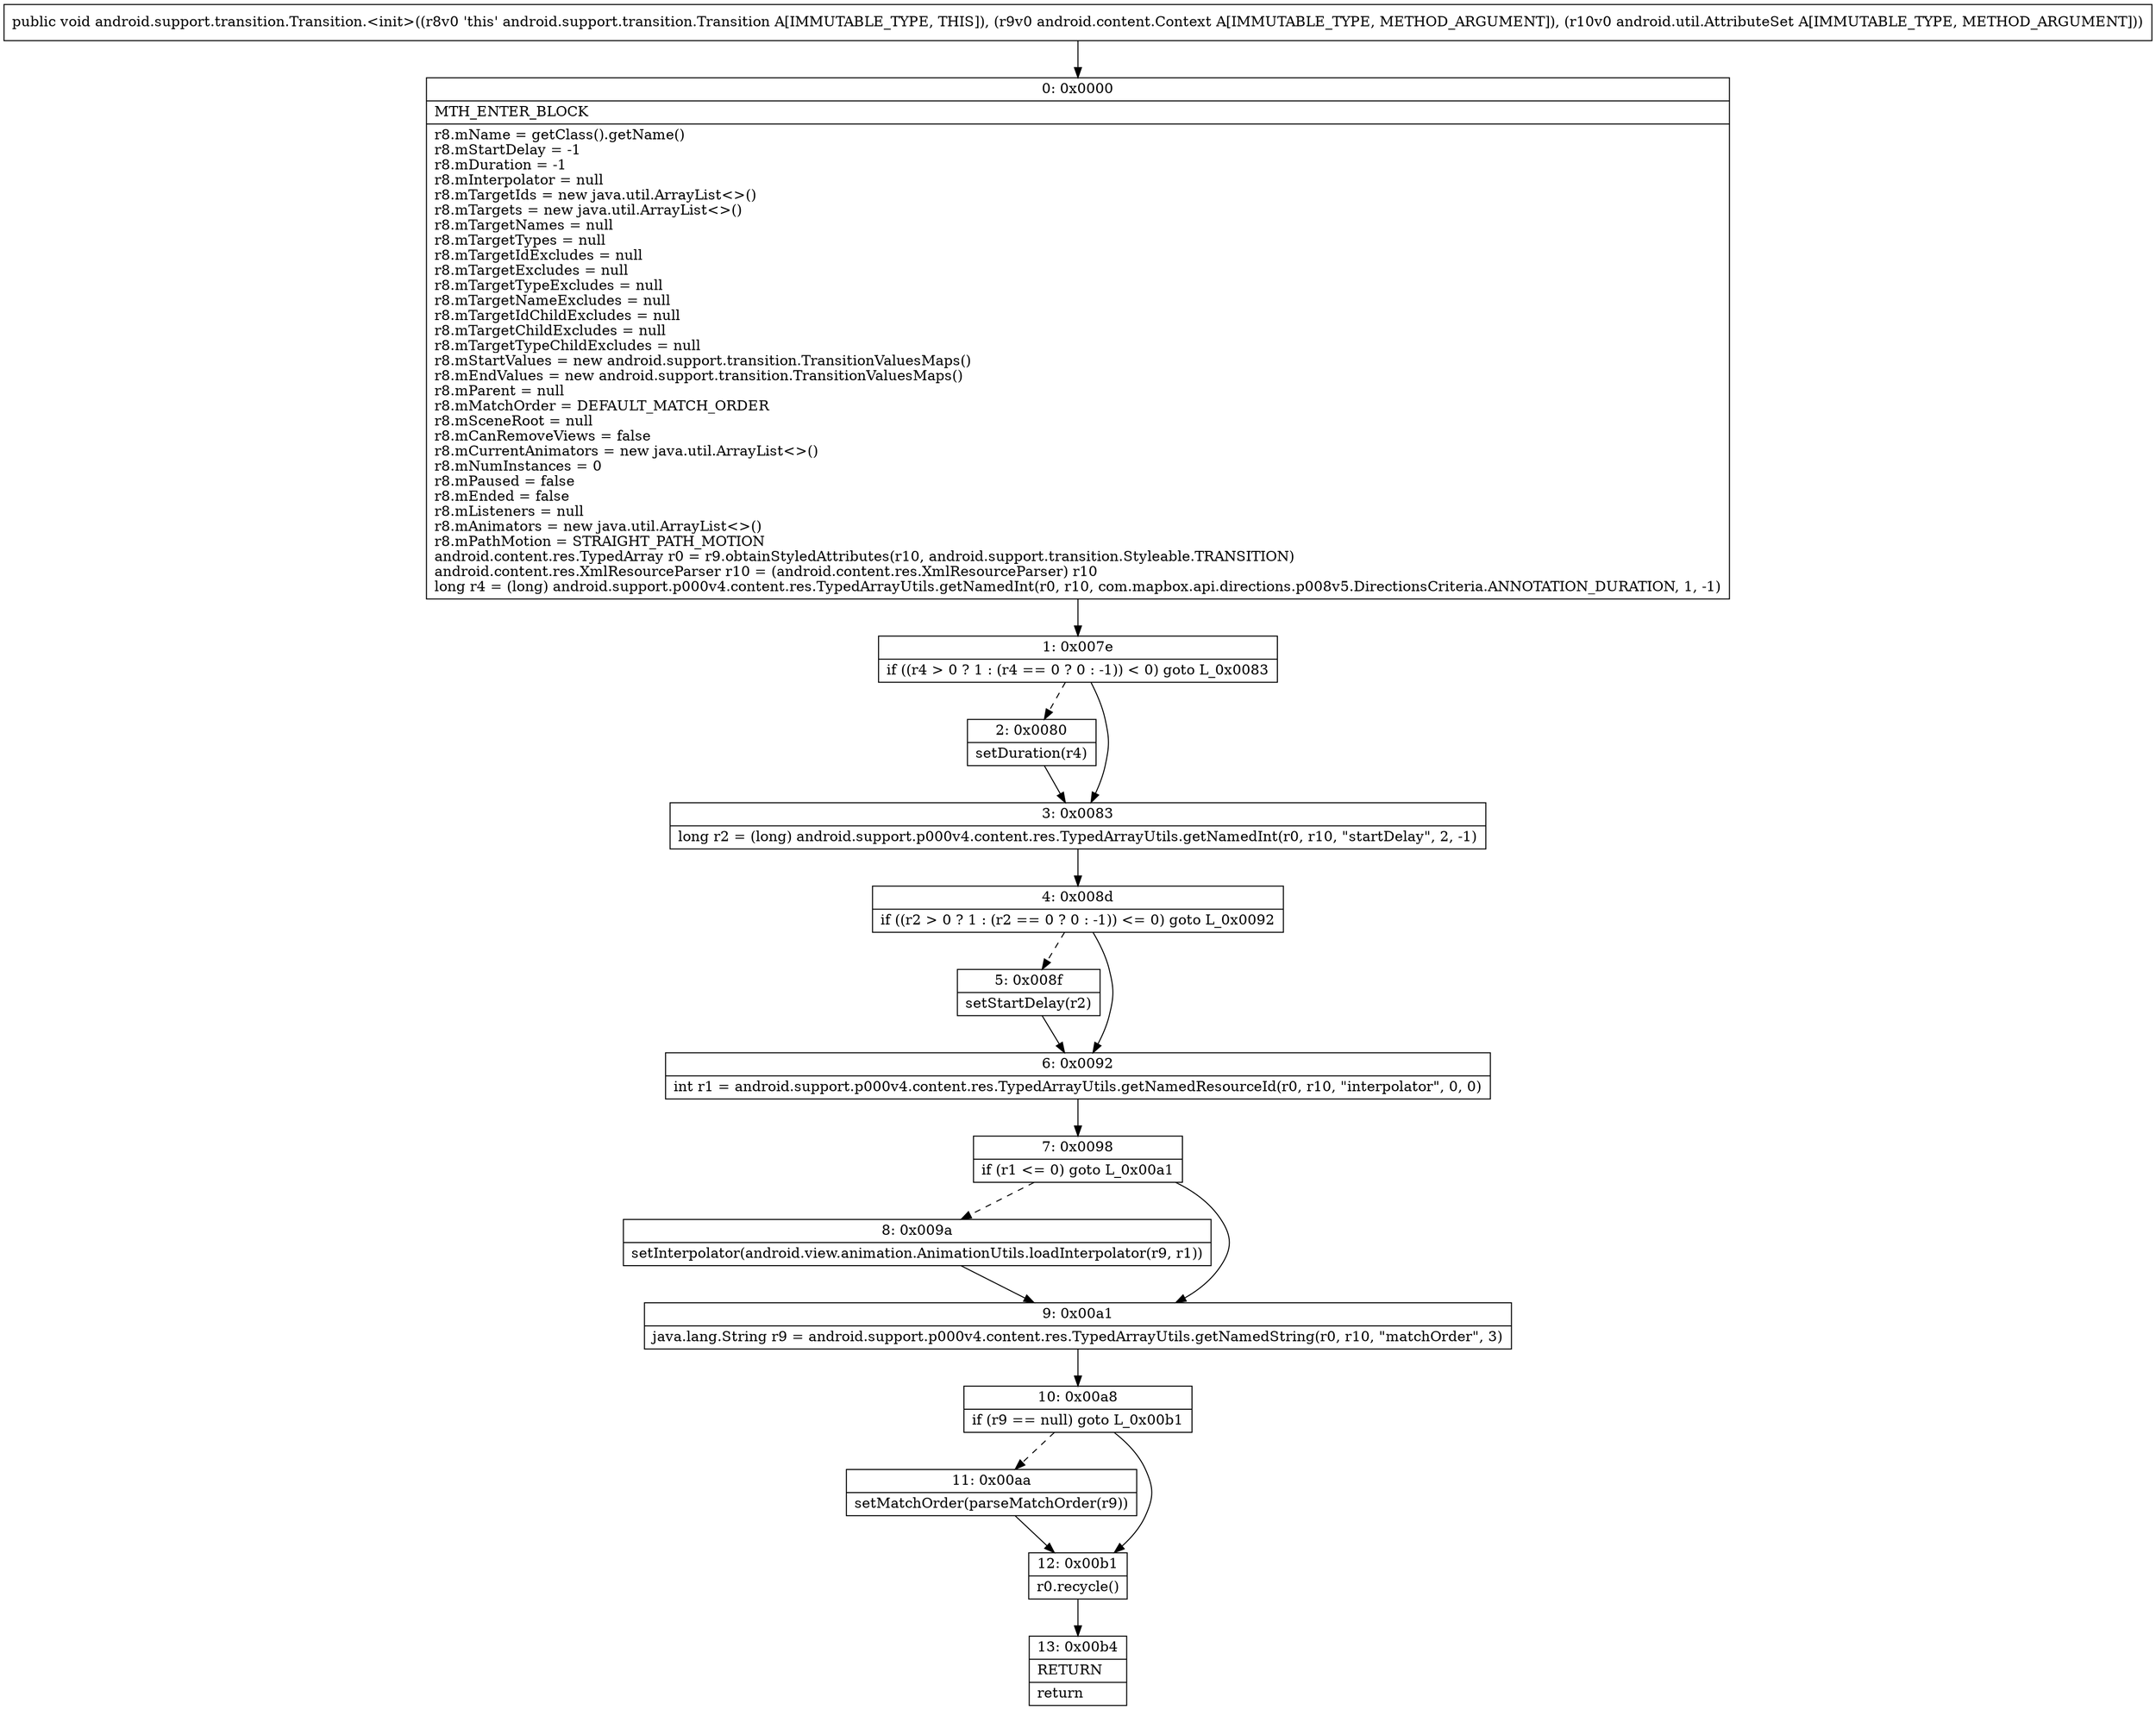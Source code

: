 digraph "CFG forandroid.support.transition.Transition.\<init\>(Landroid\/content\/Context;Landroid\/util\/AttributeSet;)V" {
Node_0 [shape=record,label="{0\:\ 0x0000|MTH_ENTER_BLOCK\l|r8.mName = getClass().getName()\lr8.mStartDelay = \-1\lr8.mDuration = \-1\lr8.mInterpolator = null\lr8.mTargetIds = new java.util.ArrayList\<\>()\lr8.mTargets = new java.util.ArrayList\<\>()\lr8.mTargetNames = null\lr8.mTargetTypes = null\lr8.mTargetIdExcludes = null\lr8.mTargetExcludes = null\lr8.mTargetTypeExcludes = null\lr8.mTargetNameExcludes = null\lr8.mTargetIdChildExcludes = null\lr8.mTargetChildExcludes = null\lr8.mTargetTypeChildExcludes = null\lr8.mStartValues = new android.support.transition.TransitionValuesMaps()\lr8.mEndValues = new android.support.transition.TransitionValuesMaps()\lr8.mParent = null\lr8.mMatchOrder = DEFAULT_MATCH_ORDER\lr8.mSceneRoot = null\lr8.mCanRemoveViews = false\lr8.mCurrentAnimators = new java.util.ArrayList\<\>()\lr8.mNumInstances = 0\lr8.mPaused = false\lr8.mEnded = false\lr8.mListeners = null\lr8.mAnimators = new java.util.ArrayList\<\>()\lr8.mPathMotion = STRAIGHT_PATH_MOTION\landroid.content.res.TypedArray r0 = r9.obtainStyledAttributes(r10, android.support.transition.Styleable.TRANSITION)\landroid.content.res.XmlResourceParser r10 = (android.content.res.XmlResourceParser) r10\llong r4 = (long) android.support.p000v4.content.res.TypedArrayUtils.getNamedInt(r0, r10, com.mapbox.api.directions.p008v5.DirectionsCriteria.ANNOTATION_DURATION, 1, \-1)\l}"];
Node_1 [shape=record,label="{1\:\ 0x007e|if ((r4 \> 0 ? 1 : (r4 == 0 ? 0 : \-1)) \< 0) goto L_0x0083\l}"];
Node_2 [shape=record,label="{2\:\ 0x0080|setDuration(r4)\l}"];
Node_3 [shape=record,label="{3\:\ 0x0083|long r2 = (long) android.support.p000v4.content.res.TypedArrayUtils.getNamedInt(r0, r10, \"startDelay\", 2, \-1)\l}"];
Node_4 [shape=record,label="{4\:\ 0x008d|if ((r2 \> 0 ? 1 : (r2 == 0 ? 0 : \-1)) \<= 0) goto L_0x0092\l}"];
Node_5 [shape=record,label="{5\:\ 0x008f|setStartDelay(r2)\l}"];
Node_6 [shape=record,label="{6\:\ 0x0092|int r1 = android.support.p000v4.content.res.TypedArrayUtils.getNamedResourceId(r0, r10, \"interpolator\", 0, 0)\l}"];
Node_7 [shape=record,label="{7\:\ 0x0098|if (r1 \<= 0) goto L_0x00a1\l}"];
Node_8 [shape=record,label="{8\:\ 0x009a|setInterpolator(android.view.animation.AnimationUtils.loadInterpolator(r9, r1))\l}"];
Node_9 [shape=record,label="{9\:\ 0x00a1|java.lang.String r9 = android.support.p000v4.content.res.TypedArrayUtils.getNamedString(r0, r10, \"matchOrder\", 3)\l}"];
Node_10 [shape=record,label="{10\:\ 0x00a8|if (r9 == null) goto L_0x00b1\l}"];
Node_11 [shape=record,label="{11\:\ 0x00aa|setMatchOrder(parseMatchOrder(r9))\l}"];
Node_12 [shape=record,label="{12\:\ 0x00b1|r0.recycle()\l}"];
Node_13 [shape=record,label="{13\:\ 0x00b4|RETURN\l|return\l}"];
MethodNode[shape=record,label="{public void android.support.transition.Transition.\<init\>((r8v0 'this' android.support.transition.Transition A[IMMUTABLE_TYPE, THIS]), (r9v0 android.content.Context A[IMMUTABLE_TYPE, METHOD_ARGUMENT]), (r10v0 android.util.AttributeSet A[IMMUTABLE_TYPE, METHOD_ARGUMENT])) }"];
MethodNode -> Node_0;
Node_0 -> Node_1;
Node_1 -> Node_2[style=dashed];
Node_1 -> Node_3;
Node_2 -> Node_3;
Node_3 -> Node_4;
Node_4 -> Node_5[style=dashed];
Node_4 -> Node_6;
Node_5 -> Node_6;
Node_6 -> Node_7;
Node_7 -> Node_8[style=dashed];
Node_7 -> Node_9;
Node_8 -> Node_9;
Node_9 -> Node_10;
Node_10 -> Node_11[style=dashed];
Node_10 -> Node_12;
Node_11 -> Node_12;
Node_12 -> Node_13;
}

